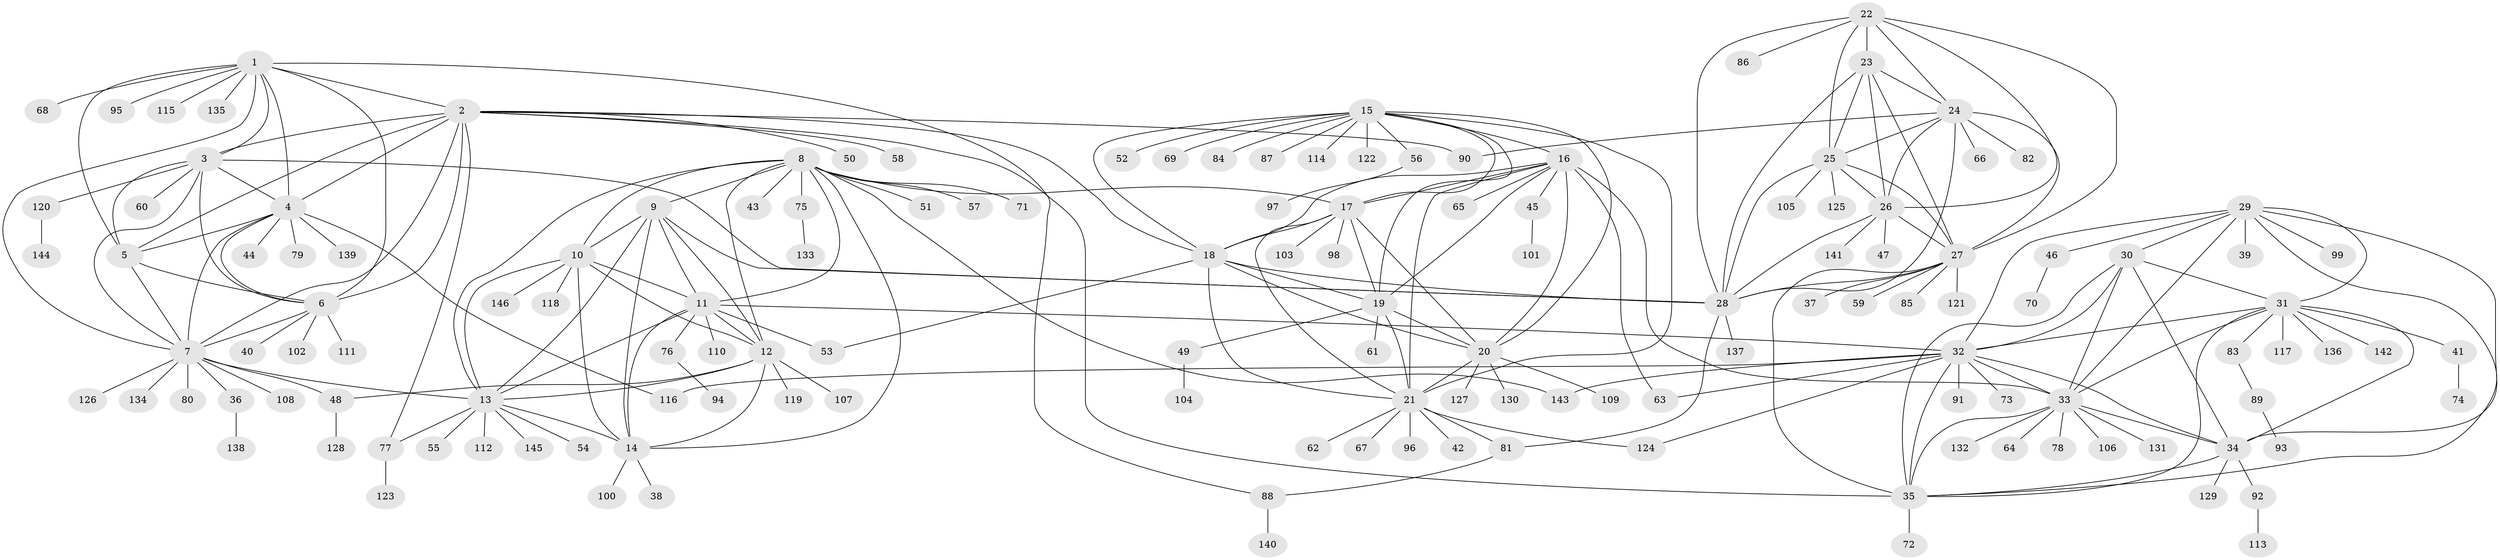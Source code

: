 // Generated by graph-tools (version 1.1) at 2025/16/03/09/25 04:16:00]
// undirected, 146 vertices, 236 edges
graph export_dot {
graph [start="1"]
  node [color=gray90,style=filled];
  1;
  2;
  3;
  4;
  5;
  6;
  7;
  8;
  9;
  10;
  11;
  12;
  13;
  14;
  15;
  16;
  17;
  18;
  19;
  20;
  21;
  22;
  23;
  24;
  25;
  26;
  27;
  28;
  29;
  30;
  31;
  32;
  33;
  34;
  35;
  36;
  37;
  38;
  39;
  40;
  41;
  42;
  43;
  44;
  45;
  46;
  47;
  48;
  49;
  50;
  51;
  52;
  53;
  54;
  55;
  56;
  57;
  58;
  59;
  60;
  61;
  62;
  63;
  64;
  65;
  66;
  67;
  68;
  69;
  70;
  71;
  72;
  73;
  74;
  75;
  76;
  77;
  78;
  79;
  80;
  81;
  82;
  83;
  84;
  85;
  86;
  87;
  88;
  89;
  90;
  91;
  92;
  93;
  94;
  95;
  96;
  97;
  98;
  99;
  100;
  101;
  102;
  103;
  104;
  105;
  106;
  107;
  108;
  109;
  110;
  111;
  112;
  113;
  114;
  115;
  116;
  117;
  118;
  119;
  120;
  121;
  122;
  123;
  124;
  125;
  126;
  127;
  128;
  129;
  130;
  131;
  132;
  133;
  134;
  135;
  136;
  137;
  138;
  139;
  140;
  141;
  142;
  143;
  144;
  145;
  146;
  1 -- 2;
  1 -- 3;
  1 -- 4;
  1 -- 5;
  1 -- 6;
  1 -- 7;
  1 -- 68;
  1 -- 88;
  1 -- 95;
  1 -- 115;
  1 -- 135;
  2 -- 3;
  2 -- 4;
  2 -- 5;
  2 -- 6;
  2 -- 7;
  2 -- 18;
  2 -- 35;
  2 -- 50;
  2 -- 58;
  2 -- 77;
  2 -- 90;
  3 -- 4;
  3 -- 5;
  3 -- 6;
  3 -- 7;
  3 -- 28;
  3 -- 60;
  3 -- 120;
  4 -- 5;
  4 -- 6;
  4 -- 7;
  4 -- 44;
  4 -- 79;
  4 -- 116;
  4 -- 139;
  5 -- 6;
  5 -- 7;
  6 -- 7;
  6 -- 40;
  6 -- 102;
  6 -- 111;
  7 -- 13;
  7 -- 36;
  7 -- 48;
  7 -- 80;
  7 -- 108;
  7 -- 126;
  7 -- 134;
  8 -- 9;
  8 -- 10;
  8 -- 11;
  8 -- 12;
  8 -- 13;
  8 -- 14;
  8 -- 17;
  8 -- 43;
  8 -- 51;
  8 -- 57;
  8 -- 71;
  8 -- 75;
  8 -- 143;
  9 -- 10;
  9 -- 11;
  9 -- 12;
  9 -- 13;
  9 -- 14;
  9 -- 28;
  10 -- 11;
  10 -- 12;
  10 -- 13;
  10 -- 14;
  10 -- 118;
  10 -- 146;
  11 -- 12;
  11 -- 13;
  11 -- 14;
  11 -- 32;
  11 -- 53;
  11 -- 76;
  11 -- 110;
  12 -- 13;
  12 -- 14;
  12 -- 48;
  12 -- 107;
  12 -- 119;
  13 -- 14;
  13 -- 54;
  13 -- 55;
  13 -- 77;
  13 -- 112;
  13 -- 145;
  14 -- 38;
  14 -- 100;
  15 -- 16;
  15 -- 17;
  15 -- 18;
  15 -- 19;
  15 -- 20;
  15 -- 21;
  15 -- 52;
  15 -- 56;
  15 -- 69;
  15 -- 84;
  15 -- 87;
  15 -- 114;
  15 -- 122;
  16 -- 17;
  16 -- 18;
  16 -- 19;
  16 -- 20;
  16 -- 21;
  16 -- 33;
  16 -- 45;
  16 -- 63;
  16 -- 65;
  17 -- 18;
  17 -- 19;
  17 -- 20;
  17 -- 21;
  17 -- 98;
  17 -- 103;
  18 -- 19;
  18 -- 20;
  18 -- 21;
  18 -- 28;
  18 -- 53;
  19 -- 20;
  19 -- 21;
  19 -- 49;
  19 -- 61;
  20 -- 21;
  20 -- 109;
  20 -- 127;
  20 -- 130;
  21 -- 42;
  21 -- 62;
  21 -- 67;
  21 -- 81;
  21 -- 96;
  21 -- 124;
  22 -- 23;
  22 -- 24;
  22 -- 25;
  22 -- 26;
  22 -- 27;
  22 -- 28;
  22 -- 86;
  23 -- 24;
  23 -- 25;
  23 -- 26;
  23 -- 27;
  23 -- 28;
  24 -- 25;
  24 -- 26;
  24 -- 27;
  24 -- 28;
  24 -- 66;
  24 -- 82;
  24 -- 90;
  25 -- 26;
  25 -- 27;
  25 -- 28;
  25 -- 105;
  25 -- 125;
  26 -- 27;
  26 -- 28;
  26 -- 47;
  26 -- 141;
  27 -- 28;
  27 -- 35;
  27 -- 37;
  27 -- 59;
  27 -- 85;
  27 -- 121;
  28 -- 81;
  28 -- 137;
  29 -- 30;
  29 -- 31;
  29 -- 32;
  29 -- 33;
  29 -- 34;
  29 -- 35;
  29 -- 39;
  29 -- 46;
  29 -- 99;
  30 -- 31;
  30 -- 32;
  30 -- 33;
  30 -- 34;
  30 -- 35;
  31 -- 32;
  31 -- 33;
  31 -- 34;
  31 -- 35;
  31 -- 41;
  31 -- 83;
  31 -- 117;
  31 -- 136;
  31 -- 142;
  32 -- 33;
  32 -- 34;
  32 -- 35;
  32 -- 63;
  32 -- 73;
  32 -- 91;
  32 -- 116;
  32 -- 124;
  32 -- 143;
  33 -- 34;
  33 -- 35;
  33 -- 64;
  33 -- 78;
  33 -- 106;
  33 -- 131;
  33 -- 132;
  34 -- 35;
  34 -- 92;
  34 -- 129;
  35 -- 72;
  36 -- 138;
  41 -- 74;
  45 -- 101;
  46 -- 70;
  48 -- 128;
  49 -- 104;
  56 -- 97;
  75 -- 133;
  76 -- 94;
  77 -- 123;
  81 -- 88;
  83 -- 89;
  88 -- 140;
  89 -- 93;
  92 -- 113;
  120 -- 144;
}
